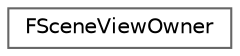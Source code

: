 digraph "Graphical Class Hierarchy"
{
 // INTERACTIVE_SVG=YES
 // LATEX_PDF_SIZE
  bgcolor="transparent";
  edge [fontname=Helvetica,fontsize=10,labelfontname=Helvetica,labelfontsize=10];
  node [fontname=Helvetica,fontsize=10,shape=box,height=0.2,width=0.4];
  rankdir="LR";
  Node0 [id="Node000000",label="FSceneViewOwner",height=0.2,width=0.4,color="grey40", fillcolor="white", style="filled",URL="$d2/d00/structFSceneViewOwner.html",tooltip=" "];
}
